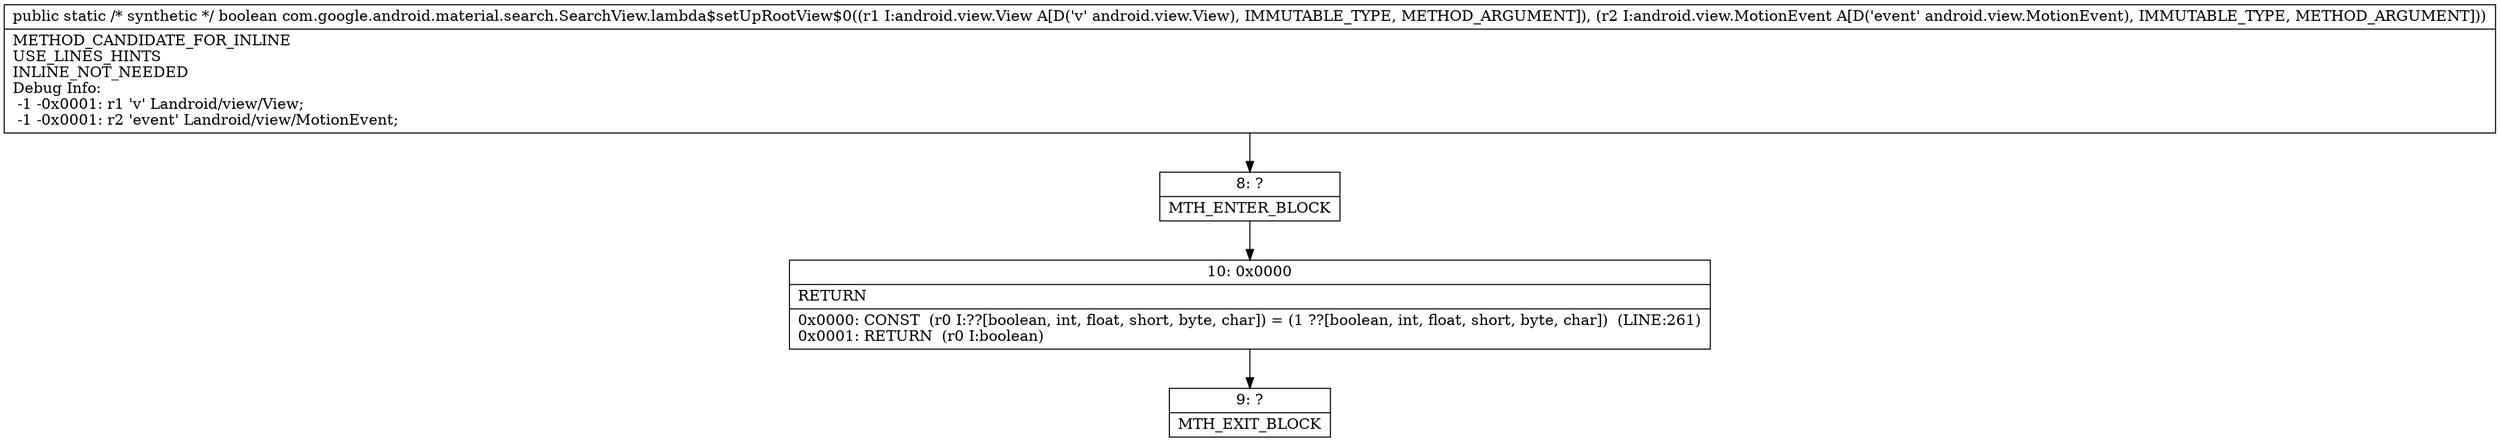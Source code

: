 digraph "CFG forcom.google.android.material.search.SearchView.lambda$setUpRootView$0(Landroid\/view\/View;Landroid\/view\/MotionEvent;)Z" {
Node_8 [shape=record,label="{8\:\ ?|MTH_ENTER_BLOCK\l}"];
Node_10 [shape=record,label="{10\:\ 0x0000|RETURN\l|0x0000: CONST  (r0 I:??[boolean, int, float, short, byte, char]) = (1 ??[boolean, int, float, short, byte, char])  (LINE:261)\l0x0001: RETURN  (r0 I:boolean) \l}"];
Node_9 [shape=record,label="{9\:\ ?|MTH_EXIT_BLOCK\l}"];
MethodNode[shape=record,label="{public static \/* synthetic *\/ boolean com.google.android.material.search.SearchView.lambda$setUpRootView$0((r1 I:android.view.View A[D('v' android.view.View), IMMUTABLE_TYPE, METHOD_ARGUMENT]), (r2 I:android.view.MotionEvent A[D('event' android.view.MotionEvent), IMMUTABLE_TYPE, METHOD_ARGUMENT]))  | METHOD_CANDIDATE_FOR_INLINE\lUSE_LINES_HINTS\lINLINE_NOT_NEEDED\lDebug Info:\l  \-1 \-0x0001: r1 'v' Landroid\/view\/View;\l  \-1 \-0x0001: r2 'event' Landroid\/view\/MotionEvent;\l}"];
MethodNode -> Node_8;Node_8 -> Node_10;
Node_10 -> Node_9;
}

